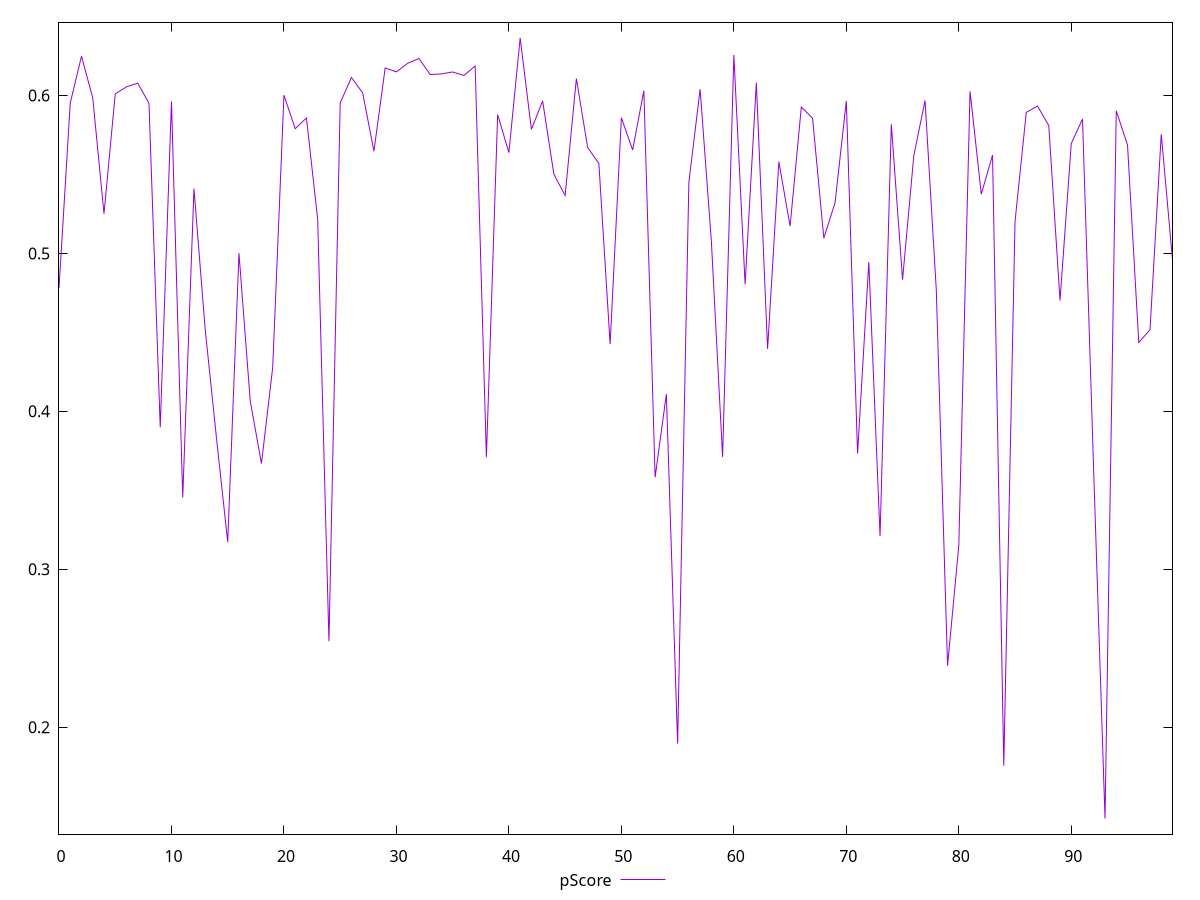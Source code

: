 reset

$pScore <<EOF
0 0.4779658842520491
1 0.5951767319203172
2 0.6248553919784269
3 0.5983955919506136
4 0.5250634036204466
5 0.6009682462876879
6 0.6054635576855385
7 0.6077602159763055
8 0.595039791131548
9 0.38984985966189134
10 0.5961877271009024
11 0.34543797424516387
12 0.5409368025396938
13 0.4517279699258296
14 0.3831026455676794
15 0.3173140593152798
16 0.5001351695220232
17 0.40670823982725957
18 0.36694121215534725
19 0.4276773693828023
20 0.6001432800566362
21 0.5789050151400491
22 0.5857233368428021
23 0.521432027334429
24 0.2544055121852745
25 0.5952105568323243
26 0.6113449966990082
27 0.601615476110551
28 0.5647042842182579
29 0.617388263821133
30 0.6149122989608142
31 0.620332026580309
32 0.6233911153961609
33 0.613200306915614
34 0.6136348148300546
35 0.6148478982746988
36 0.6126423098693097
37 0.6185916260987916
38 0.37094803542965016
39 0.5878394951829805
40 0.5637697838498391
41 0.6364164667252281
42 0.5785175094542739
43 0.5964841563376182
44 0.5500967469608353
45 0.5366255747714346
46 0.6106700616926557
47 0.5670630673943831
48 0.5568718248353242
49 0.44256846318174514
50 0.5858494505696343
51 0.5654650277603668
52 0.6030535477873293
53 0.35824176291601334
54 0.4109000976643349
55 0.1895972224561534
56 0.5448986570391943
57 0.6039341990471185
58 0.5078641649086506
59 0.37115629127908195
60 0.6255943029746149
61 0.48047663098764093
62 0.6080041511330637
63 0.43953501091373676
64 0.5580988101143707
65 0.5171757477207897
66 0.5926711647306184
67 0.5855374655781196
68 0.5096044336061376
69 0.5321095715958077
70 0.59653122776299
71 0.3732383385801549
72 0.4944792127940864
73 0.32100540863699073
74 0.5817247936427163
75 0.4833511410301096
76 0.5618695979444481
77 0.5967988231545477
78 0.476768910495124
79 0.23889306702834512
80 0.314934179202504
81 0.6026271146119542
82 0.5374874327558348
83 0.5622368478914315
84 0.17562036761854538
85 0.5202181835910745
86 0.5892749899179726
87 0.5933152296104278
88 0.5808811702209578
89 0.47019256291874717
90 0.5695788352585767
91 0.5850332170267483
92 0.36050261845736153
93 0.14219525183470705
94 0.5902189254685968
95 0.5686755857600256
96 0.44361604321625975
97 0.45164599722023846
98 0.5754464835923573
99 0.49592440336219434
EOF

set key outside below
set xrange [0:99]
set yrange [0.13231082753689663:0.6463008910230386]
set trange [0.13231082753689663:0.6463008910230386]
set terminal svg size 640, 500 enhanced background rgb 'white'
set output "reprap/mainthread-work-breakdown/samples/pages+cached+noexternal+nomedia+nocss+nojs/pScore/values.svg"

plot $pScore title "pScore" with line

reset
